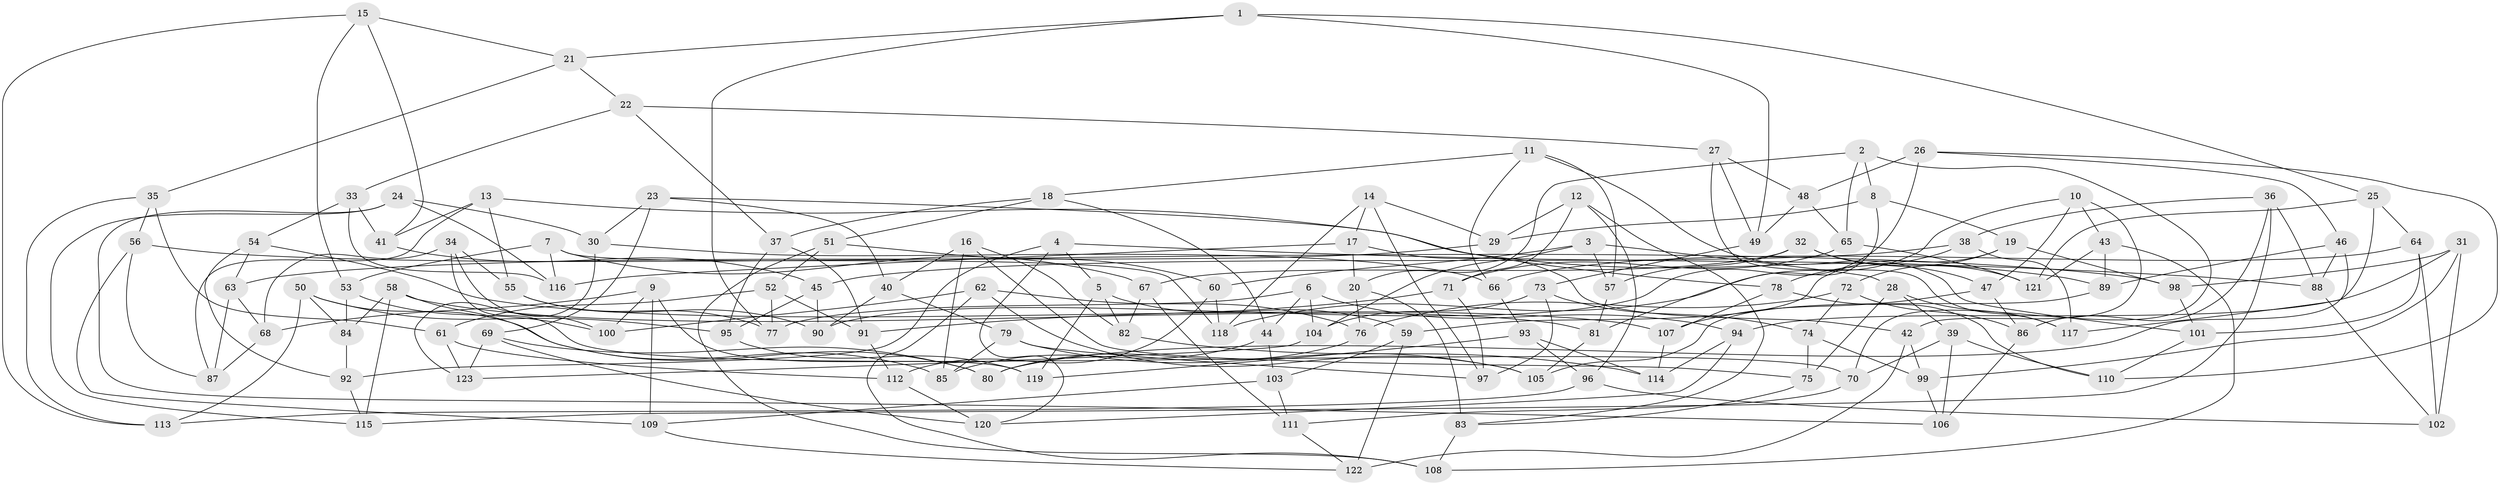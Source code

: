 // Generated by graph-tools (version 1.1) at 2025/16/03/09/25 04:16:23]
// undirected, 123 vertices, 246 edges
graph export_dot {
graph [start="1"]
  node [color=gray90,style=filled];
  1;
  2;
  3;
  4;
  5;
  6;
  7;
  8;
  9;
  10;
  11;
  12;
  13;
  14;
  15;
  16;
  17;
  18;
  19;
  20;
  21;
  22;
  23;
  24;
  25;
  26;
  27;
  28;
  29;
  30;
  31;
  32;
  33;
  34;
  35;
  36;
  37;
  38;
  39;
  40;
  41;
  42;
  43;
  44;
  45;
  46;
  47;
  48;
  49;
  50;
  51;
  52;
  53;
  54;
  55;
  56;
  57;
  58;
  59;
  60;
  61;
  62;
  63;
  64;
  65;
  66;
  67;
  68;
  69;
  70;
  71;
  72;
  73;
  74;
  75;
  76;
  77;
  78;
  79;
  80;
  81;
  82;
  83;
  84;
  85;
  86;
  87;
  88;
  89;
  90;
  91;
  92;
  93;
  94;
  95;
  96;
  97;
  98;
  99;
  100;
  101;
  102;
  103;
  104;
  105;
  106;
  107;
  108;
  109;
  110;
  111;
  112;
  113;
  114;
  115;
  116;
  117;
  118;
  119;
  120;
  121;
  122;
  123;
  1 -- 25;
  1 -- 77;
  1 -- 49;
  1 -- 21;
  2 -- 65;
  2 -- 20;
  2 -- 70;
  2 -- 8;
  3 -- 104;
  3 -- 60;
  3 -- 28;
  3 -- 57;
  4 -- 120;
  4 -- 88;
  4 -- 92;
  4 -- 5;
  5 -- 59;
  5 -- 119;
  5 -- 82;
  6 -- 104;
  6 -- 77;
  6 -- 44;
  6 -- 94;
  7 -- 67;
  7 -- 118;
  7 -- 53;
  7 -- 116;
  8 -- 19;
  8 -- 81;
  8 -- 29;
  9 -- 100;
  9 -- 68;
  9 -- 109;
  9 -- 119;
  10 -- 43;
  10 -- 47;
  10 -- 42;
  10 -- 118;
  11 -- 101;
  11 -- 57;
  11 -- 66;
  11 -- 18;
  12 -- 83;
  12 -- 29;
  12 -- 71;
  12 -- 96;
  13 -- 87;
  13 -- 41;
  13 -- 55;
  13 -- 89;
  14 -- 17;
  14 -- 29;
  14 -- 97;
  14 -- 118;
  15 -- 21;
  15 -- 41;
  15 -- 113;
  15 -- 53;
  16 -- 75;
  16 -- 40;
  16 -- 85;
  16 -- 82;
  17 -- 42;
  17 -- 116;
  17 -- 20;
  18 -- 37;
  18 -- 44;
  18 -- 51;
  19 -- 59;
  19 -- 98;
  19 -- 72;
  20 -- 76;
  20 -- 83;
  21 -- 22;
  21 -- 35;
  22 -- 27;
  22 -- 37;
  22 -- 33;
  23 -- 40;
  23 -- 30;
  23 -- 78;
  23 -- 69;
  24 -- 106;
  24 -- 30;
  24 -- 116;
  24 -- 115;
  25 -- 64;
  25 -- 117;
  25 -- 121;
  26 -- 48;
  26 -- 110;
  26 -- 46;
  26 -- 90;
  27 -- 48;
  27 -- 117;
  27 -- 49;
  28 -- 117;
  28 -- 39;
  28 -- 75;
  29 -- 63;
  30 -- 66;
  30 -- 123;
  31 -- 99;
  31 -- 98;
  31 -- 102;
  31 -- 94;
  32 -- 121;
  32 -- 67;
  32 -- 57;
  32 -- 47;
  33 -- 54;
  33 -- 116;
  33 -- 41;
  34 -- 55;
  34 -- 70;
  34 -- 68;
  34 -- 100;
  35 -- 113;
  35 -- 61;
  35 -- 56;
  36 -- 115;
  36 -- 86;
  36 -- 38;
  36 -- 88;
  37 -- 91;
  37 -- 95;
  38 -- 117;
  38 -- 78;
  38 -- 45;
  39 -- 106;
  39 -- 110;
  39 -- 70;
  40 -- 79;
  40 -- 90;
  41 -- 45;
  42 -- 99;
  42 -- 122;
  43 -- 121;
  43 -- 108;
  43 -- 89;
  44 -- 85;
  44 -- 103;
  45 -- 95;
  45 -- 90;
  46 -- 89;
  46 -- 80;
  46 -- 88;
  47 -- 86;
  47 -- 107;
  48 -- 49;
  48 -- 65;
  49 -- 73;
  50 -- 95;
  50 -- 113;
  50 -- 80;
  50 -- 84;
  51 -- 52;
  51 -- 108;
  51 -- 60;
  52 -- 61;
  52 -- 77;
  52 -- 91;
  53 -- 100;
  53 -- 84;
  54 -- 63;
  54 -- 92;
  54 -- 107;
  55 -- 77;
  55 -- 90;
  56 -- 87;
  56 -- 98;
  56 -- 109;
  57 -- 81;
  58 -- 85;
  58 -- 84;
  58 -- 115;
  58 -- 81;
  59 -- 122;
  59 -- 103;
  60 -- 112;
  60 -- 118;
  61 -- 112;
  61 -- 123;
  62 -- 108;
  62 -- 76;
  62 -- 100;
  62 -- 105;
  63 -- 87;
  63 -- 68;
  64 -- 101;
  64 -- 66;
  64 -- 102;
  65 -- 121;
  65 -- 71;
  66 -- 93;
  67 -- 111;
  67 -- 82;
  68 -- 87;
  69 -- 123;
  69 -- 80;
  69 -- 120;
  70 -- 111;
  71 -- 91;
  71 -- 97;
  72 -- 86;
  72 -- 76;
  72 -- 74;
  73 -- 74;
  73 -- 97;
  73 -- 104;
  74 -- 75;
  74 -- 99;
  75 -- 83;
  76 -- 80;
  78 -- 107;
  78 -- 110;
  79 -- 97;
  79 -- 85;
  79 -- 105;
  81 -- 105;
  82 -- 114;
  83 -- 108;
  84 -- 92;
  86 -- 106;
  88 -- 102;
  89 -- 105;
  91 -- 112;
  92 -- 115;
  93 -- 114;
  93 -- 96;
  93 -- 119;
  94 -- 114;
  94 -- 120;
  95 -- 119;
  96 -- 102;
  96 -- 113;
  98 -- 101;
  99 -- 106;
  101 -- 110;
  103 -- 109;
  103 -- 111;
  104 -- 123;
  107 -- 114;
  109 -- 122;
  111 -- 122;
  112 -- 120;
}
